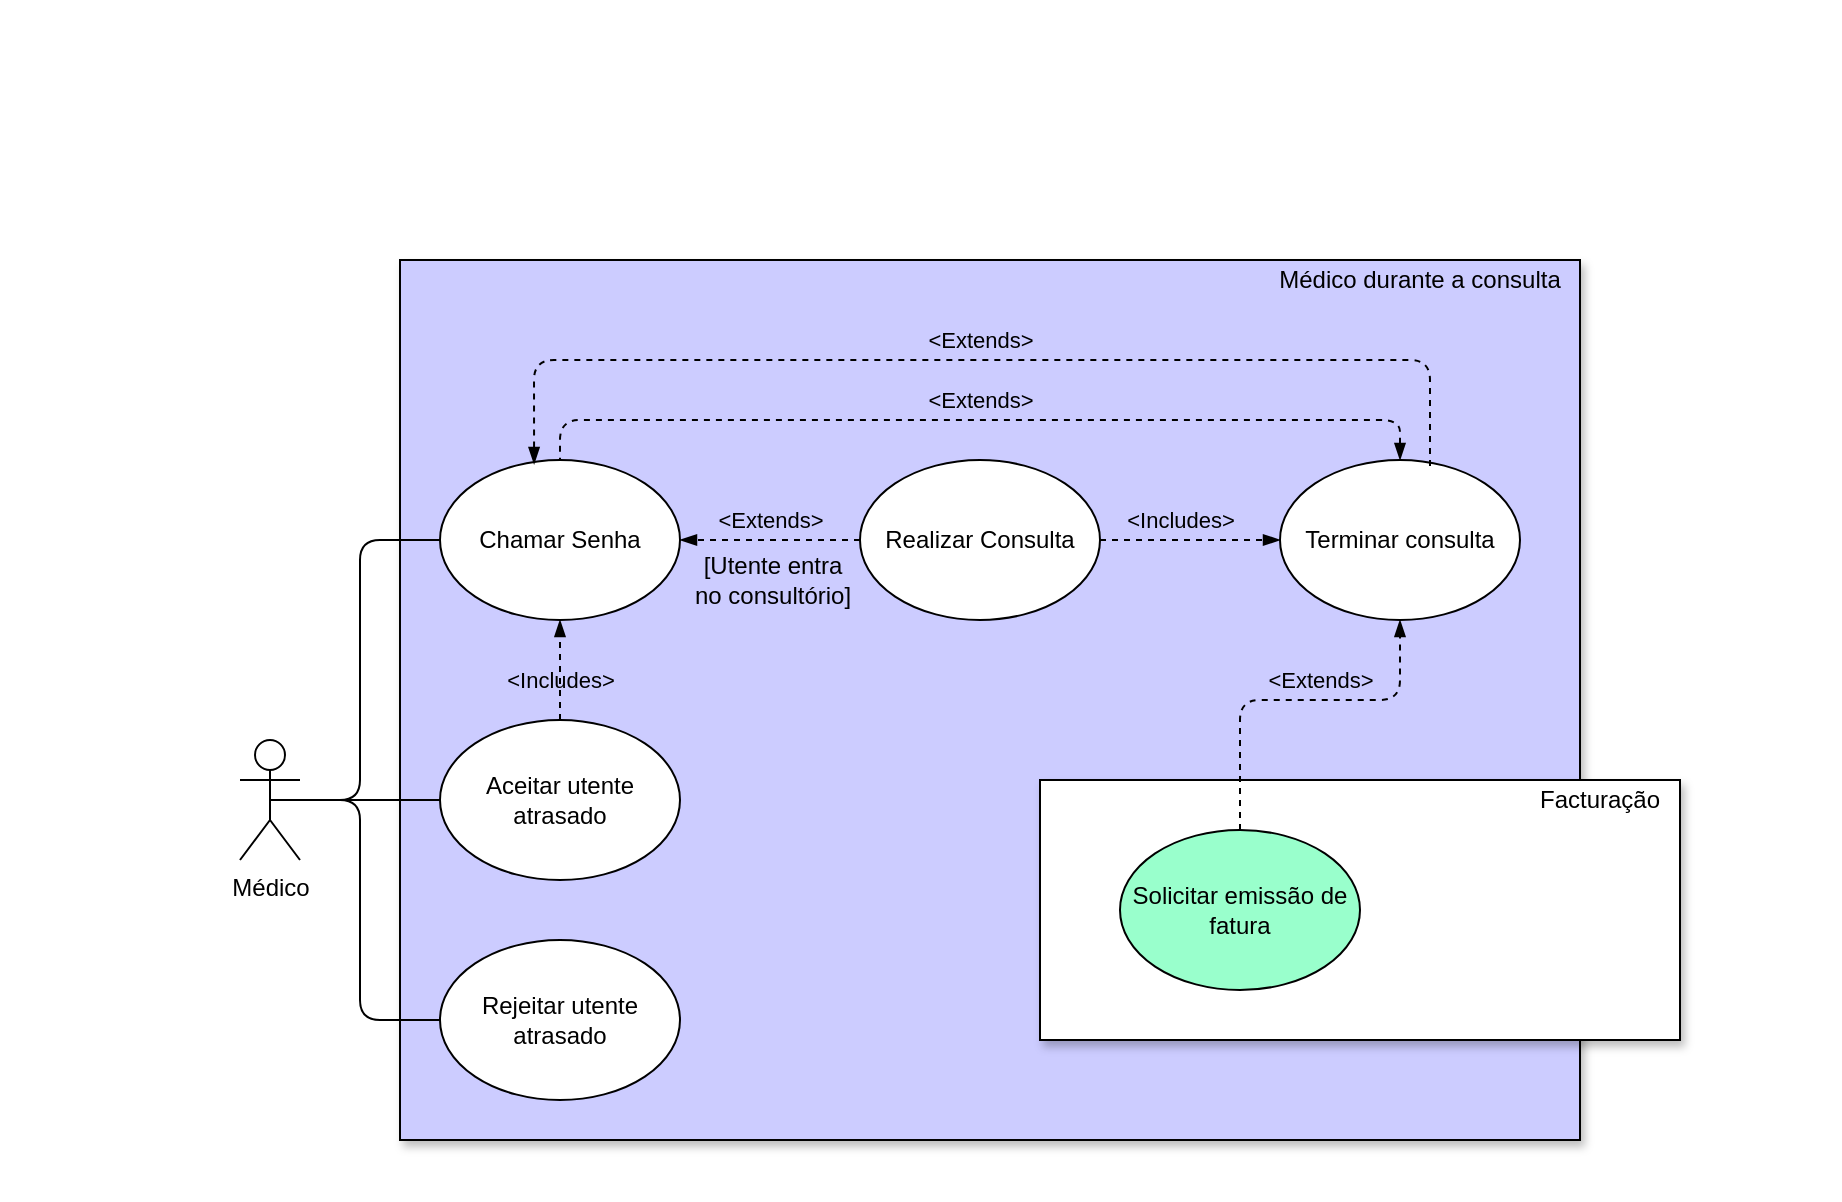 <mxfile version="14.2.7" type="google"><diagram id="YvdL2dS6lZsH_MVJxINv" name="Page-1"><mxGraphModel dx="1226" dy="487" grid="1" gridSize="10" guides="1" tooltips="1" connect="1" arrows="1" fold="1" page="1" pageScale="1" pageWidth="1169" pageHeight="827" math="0" shadow="0"><root><mxCell id="0"/><mxCell id="1" parent="0"/><mxCell id="YIol1aPRCt6BBDhDLLYp-1" value="" style="group" parent="1" vertex="1" connectable="0"><mxGeometry x="120" y="120" width="920" height="600" as="geometry"/></mxCell><mxCell id="7LP3Ojjgf0mCAxbwRu8H-1" value="Médico" style="shape=umlActor;verticalLabelPosition=bottom;verticalAlign=top;html=1;outlineConnect=0;" parent="YIol1aPRCt6BBDhDLLYp-1" vertex="1"><mxGeometry x="120" y="370" width="30" height="60" as="geometry"/></mxCell><mxCell id="7LP3Ojjgf0mCAxbwRu8H-26" value="" style="rounded=0;whiteSpace=wrap;html=1;shadow=1;fillColor=#CCCCFF;" parent="1" vertex="1"><mxGeometry x="320" y="250" width="590" height="440" as="geometry"/></mxCell><mxCell id="7LP3Ojjgf0mCAxbwRu8H-24" value="" style="rounded=0;whiteSpace=wrap;html=1;shadow=1;" parent="1" vertex="1"><mxGeometry x="640" y="510" width="320" height="130" as="geometry"/></mxCell><mxCell id="7LP3Ojjgf0mCAxbwRu8H-5" value="Chamar Senha" style="ellipse;whiteSpace=wrap;html=1;" parent="1" vertex="1"><mxGeometry x="340" y="350" width="120" height="80" as="geometry"/></mxCell><mxCell id="7LP3Ojjgf0mCAxbwRu8H-6" value="Realizar Consulta" style="ellipse;whiteSpace=wrap;html=1;" parent="1" vertex="1"><mxGeometry x="550" y="350" width="120" height="80" as="geometry"/></mxCell><mxCell id="7LP3Ojjgf0mCAxbwRu8H-7" value="Terminar consulta" style="ellipse;whiteSpace=wrap;html=1;" parent="1" vertex="1"><mxGeometry x="760" y="350" width="120" height="80" as="geometry"/></mxCell><mxCell id="7LP3Ojjgf0mCAxbwRu8H-8" value="" style="endArrow=none;html=1;entryX=0;entryY=0.5;entryDx=0;entryDy=0;exitX=0.5;exitY=0.5;exitDx=0;exitDy=0;exitPerimeter=0;" parent="1" source="7LP3Ojjgf0mCAxbwRu8H-1" target="7LP3Ojjgf0mCAxbwRu8H-5" edge="1"><mxGeometry width="50" height="50" relative="1" as="geometry"><mxPoint x="530" y="540" as="sourcePoint"/><mxPoint x="580" y="490" as="targetPoint"/><Array as="points"><mxPoint x="300" y="520"/><mxPoint x="300" y="390"/></Array></mxGeometry></mxCell><mxCell id="7LP3Ojjgf0mCAxbwRu8H-9" value="Rejeitar utente atrasado" style="ellipse;whiteSpace=wrap;html=1;" parent="1" vertex="1"><mxGeometry x="340" y="590" width="120" height="80" as="geometry"/></mxCell><mxCell id="7LP3Ojjgf0mCAxbwRu8H-10" value="Aceitar utente atrasado" style="ellipse;whiteSpace=wrap;html=1;" parent="1" vertex="1"><mxGeometry x="340" y="480" width="120" height="80" as="geometry"/></mxCell><mxCell id="7LP3Ojjgf0mCAxbwRu8H-11" value="" style="endArrow=none;html=1;exitX=0;exitY=0.5;exitDx=0;exitDy=0;entryX=0.5;entryY=0.5;entryDx=0;entryDy=0;entryPerimeter=0;" parent="1" source="7LP3Ojjgf0mCAxbwRu8H-9" target="7LP3Ojjgf0mCAxbwRu8H-1" edge="1"><mxGeometry width="50" height="50" relative="1" as="geometry"><mxPoint x="530" y="540" as="sourcePoint"/><mxPoint x="580" y="490" as="targetPoint"/><Array as="points"><mxPoint x="300" y="630"/><mxPoint x="300" y="520"/></Array></mxGeometry></mxCell><mxCell id="7LP3Ojjgf0mCAxbwRu8H-13" value="" style="endArrow=blockThin;html=1;entryX=0.5;entryY=1;entryDx=0;entryDy=0;dashed=1;endFill=1;" parent="1" source="7LP3Ojjgf0mCAxbwRu8H-10" target="7LP3Ojjgf0mCAxbwRu8H-5" edge="1"><mxGeometry width="50" height="50" relative="1" as="geometry"><mxPoint x="400" y="490" as="sourcePoint"/><mxPoint x="460" y="490" as="targetPoint"/></mxGeometry></mxCell><mxCell id="7LP3Ojjgf0mCAxbwRu8H-14" value="&amp;lt;Includes&amp;gt;" style="edgeLabel;html=1;align=center;verticalAlign=middle;resizable=0;points=[];labelBackgroundColor=none;" parent="7LP3Ojjgf0mCAxbwRu8H-13" vertex="1" connectable="0"><mxGeometry x="-0.4" y="-1" relative="1" as="geometry"><mxPoint x="-1" y="-5" as="offset"/></mxGeometry></mxCell><mxCell id="7LP3Ojjgf0mCAxbwRu8H-15" value="" style="endArrow=blockThin;html=1;entryX=1;entryY=0.5;entryDx=0;entryDy=0;dashed=1;endFill=1;exitX=0;exitY=0.5;exitDx=0;exitDy=0;" parent="1" source="7LP3Ojjgf0mCAxbwRu8H-6" target="7LP3Ojjgf0mCAxbwRu8H-5" edge="1"><mxGeometry width="50" height="50" relative="1" as="geometry"><mxPoint x="410" y="490" as="sourcePoint"/><mxPoint x="410" y="440" as="targetPoint"/></mxGeometry></mxCell><mxCell id="7LP3Ojjgf0mCAxbwRu8H-16" value="&amp;lt;Extends&amp;gt;" style="edgeLabel;html=1;align=center;verticalAlign=middle;resizable=0;points=[];labelBackgroundColor=none;" parent="7LP3Ojjgf0mCAxbwRu8H-15" vertex="1" connectable="0"><mxGeometry x="-0.4" y="-1" relative="1" as="geometry"><mxPoint x="-18.33" y="-9" as="offset"/></mxGeometry></mxCell><mxCell id="7LP3Ojjgf0mCAxbwRu8H-17" value="[Utente entra&lt;br&gt;no consultório]" style="text;html=1;align=center;verticalAlign=middle;resizable=0;points=[];autosize=1;" parent="1" vertex="1"><mxGeometry x="461" y="395" width="90" height="30" as="geometry"/></mxCell><mxCell id="7LP3Ojjgf0mCAxbwRu8H-18" value="" style="endArrow=blockThin;html=1;entryX=0;entryY=0.5;entryDx=0;entryDy=0;dashed=1;endFill=1;exitX=1;exitY=0.5;exitDx=0;exitDy=0;" parent="1" source="7LP3Ojjgf0mCAxbwRu8H-6" target="7LP3Ojjgf0mCAxbwRu8H-7" edge="1"><mxGeometry width="50" height="50" relative="1" as="geometry"><mxPoint x="410" y="490" as="sourcePoint"/><mxPoint x="410" y="440" as="targetPoint"/></mxGeometry></mxCell><mxCell id="7LP3Ojjgf0mCAxbwRu8H-19" value="&amp;lt;Includes&amp;gt;" style="edgeLabel;html=1;align=center;verticalAlign=middle;resizable=0;points=[];labelBackgroundColor=none;" parent="7LP3Ojjgf0mCAxbwRu8H-18" vertex="1" connectable="0"><mxGeometry x="-0.4" y="-1" relative="1" as="geometry"><mxPoint x="13" y="-11" as="offset"/></mxGeometry></mxCell><mxCell id="7LP3Ojjgf0mCAxbwRu8H-20" value="" style="endArrow=none;html=1;entryX=0.5;entryY=0;entryDx=0;entryDy=0;dashed=1;endFill=0;exitX=0.5;exitY=0;exitDx=0;exitDy=0;startArrow=blockThin;startFill=1;" parent="1" source="7LP3Ojjgf0mCAxbwRu8H-7" target="7LP3Ojjgf0mCAxbwRu8H-5" edge="1"><mxGeometry width="50" height="50" relative="1" as="geometry"><mxPoint x="660" y="290" as="sourcePoint"/><mxPoint x="520" y="290" as="targetPoint"/><Array as="points"><mxPoint x="820" y="330"/><mxPoint x="600" y="330"/><mxPoint x="400" y="330"/></Array></mxGeometry></mxCell><mxCell id="7LP3Ojjgf0mCAxbwRu8H-21" value="&amp;lt;Extends&amp;gt;" style="edgeLabel;html=1;align=center;verticalAlign=middle;resizable=0;points=[];labelBackgroundColor=none;" parent="7LP3Ojjgf0mCAxbwRu8H-20" vertex="1" connectable="0"><mxGeometry x="-0.4" y="-1" relative="1" as="geometry"><mxPoint x="-92" y="-9" as="offset"/></mxGeometry></mxCell><mxCell id="7LP3Ojjgf0mCAxbwRu8H-22" value="" style="endArrow=blockThin;dashed=1;html=1;entryX=0.5;entryY=1;entryDx=0;entryDy=0;endFill=1;startArrow=none;startFill=0;exitX=0.5;exitY=0;exitDx=0;exitDy=0;" parent="1" source="7LP3Ojjgf0mCAxbwRu8H-23" target="7LP3Ojjgf0mCAxbwRu8H-7" edge="1"><mxGeometry width="50" height="50" relative="1" as="geometry"><mxPoint x="870" y="500" as="sourcePoint"/><mxPoint x="680" y="490" as="targetPoint"/><Array as="points"><mxPoint x="740" y="470"/><mxPoint x="820" y="470"/></Array></mxGeometry></mxCell><mxCell id="7LP3Ojjgf0mCAxbwRu8H-23" value="Solicitar emissão de fatura" style="ellipse;whiteSpace=wrap;html=1;fillColor=#99FFCC;" parent="1" vertex="1"><mxGeometry x="680" y="535" width="120" height="80" as="geometry"/></mxCell><mxCell id="7LP3Ojjgf0mCAxbwRu8H-25" value="Facturação" style="text;html=1;strokeColor=none;fillColor=none;align=center;verticalAlign=middle;whiteSpace=wrap;rounded=0;" parent="1" vertex="1"><mxGeometry x="880" y="510" width="80" height="20" as="geometry"/></mxCell><mxCell id="7LP3Ojjgf0mCAxbwRu8H-27" value="Médico durante a consulta" style="text;html=1;strokeColor=none;fillColor=none;align=center;verticalAlign=middle;whiteSpace=wrap;rounded=0;" parent="1" vertex="1"><mxGeometry x="750" y="250" width="160" height="20" as="geometry"/></mxCell><mxCell id="YIol1aPRCt6BBDhDLLYp-11" value="" style="endArrow=none;html=1;exitX=0;exitY=0.5;exitDx=0;exitDy=0;entryX=0.5;entryY=0.5;entryDx=0;entryDy=0;entryPerimeter=0;" parent="1" source="7LP3Ojjgf0mCAxbwRu8H-10" target="7LP3Ojjgf0mCAxbwRu8H-1" edge="1"><mxGeometry width="50" height="50" relative="1" as="geometry"><mxPoint x="340" y="510" as="sourcePoint"/><mxPoint x="230" y="509.996" as="targetPoint"/></mxGeometry></mxCell><mxCell id="cx8rB3W_Guz6gUdlBNDh-1" value="&amp;lt;Extends&amp;gt;" style="edgeLabel;html=1;align=center;verticalAlign=middle;resizable=0;points=[];labelBackgroundColor=none;" parent="1" vertex="1" connectable="0"><mxGeometry x="780" y="460" as="geometry"/></mxCell><mxCell id="rbp5tEjbsX7p2CWfbDEs-1" value="" style="endArrow=blockThin;html=1;dashed=1;endFill=1;exitX=0.625;exitY=0.038;exitDx=0;exitDy=0;startArrow=none;startFill=0;exitPerimeter=0;entryX=0.392;entryY=0.025;entryDx=0;entryDy=0;entryPerimeter=0;" parent="1" source="7LP3Ojjgf0mCAxbwRu8H-7" target="7LP3Ojjgf0mCAxbwRu8H-5" edge="1"><mxGeometry width="50" height="50" relative="1" as="geometry"><mxPoint x="820" y="350" as="sourcePoint"/><mxPoint x="400" y="350" as="targetPoint"/><Array as="points"><mxPoint x="835" y="300"/><mxPoint x="610" y="300"/><mxPoint x="387" y="300"/></Array></mxGeometry></mxCell><mxCell id="rbp5tEjbsX7p2CWfbDEs-2" value="&amp;lt;Extends&amp;gt;" style="edgeLabel;html=1;align=center;verticalAlign=middle;resizable=0;points=[];labelBackgroundColor=none;" parent="rbp5tEjbsX7p2CWfbDEs-1" vertex="1" connectable="0"><mxGeometry x="-0.4" y="-1" relative="1" as="geometry"><mxPoint x="-112.04" y="-9" as="offset"/></mxGeometry></mxCell></root></mxGraphModel></diagram></mxfile>
